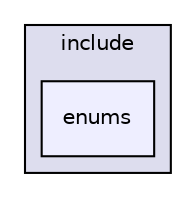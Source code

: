 digraph "/home/lwz/libmesh/include/enums" {
  compound=true
  node [ fontsize="10", fontname="Helvetica"];
  edge [ labelfontsize="10", labelfontname="Helvetica"];
  subgraph clusterdir_e7fee3c13989f8a9ad582fb61a959d2f {
    graph [ bgcolor="#ddddee", pencolor="black", label="include" fontname="Helvetica", fontsize="10", URL="dir_e7fee3c13989f8a9ad582fb61a959d2f.html"]
  dir_34eace15298ed33bedee5149a2b898f4 [shape=box, label="enums", style="filled", fillcolor="#eeeeff", pencolor="black", URL="dir_34eace15298ed33bedee5149a2b898f4.html"];
  }
}
